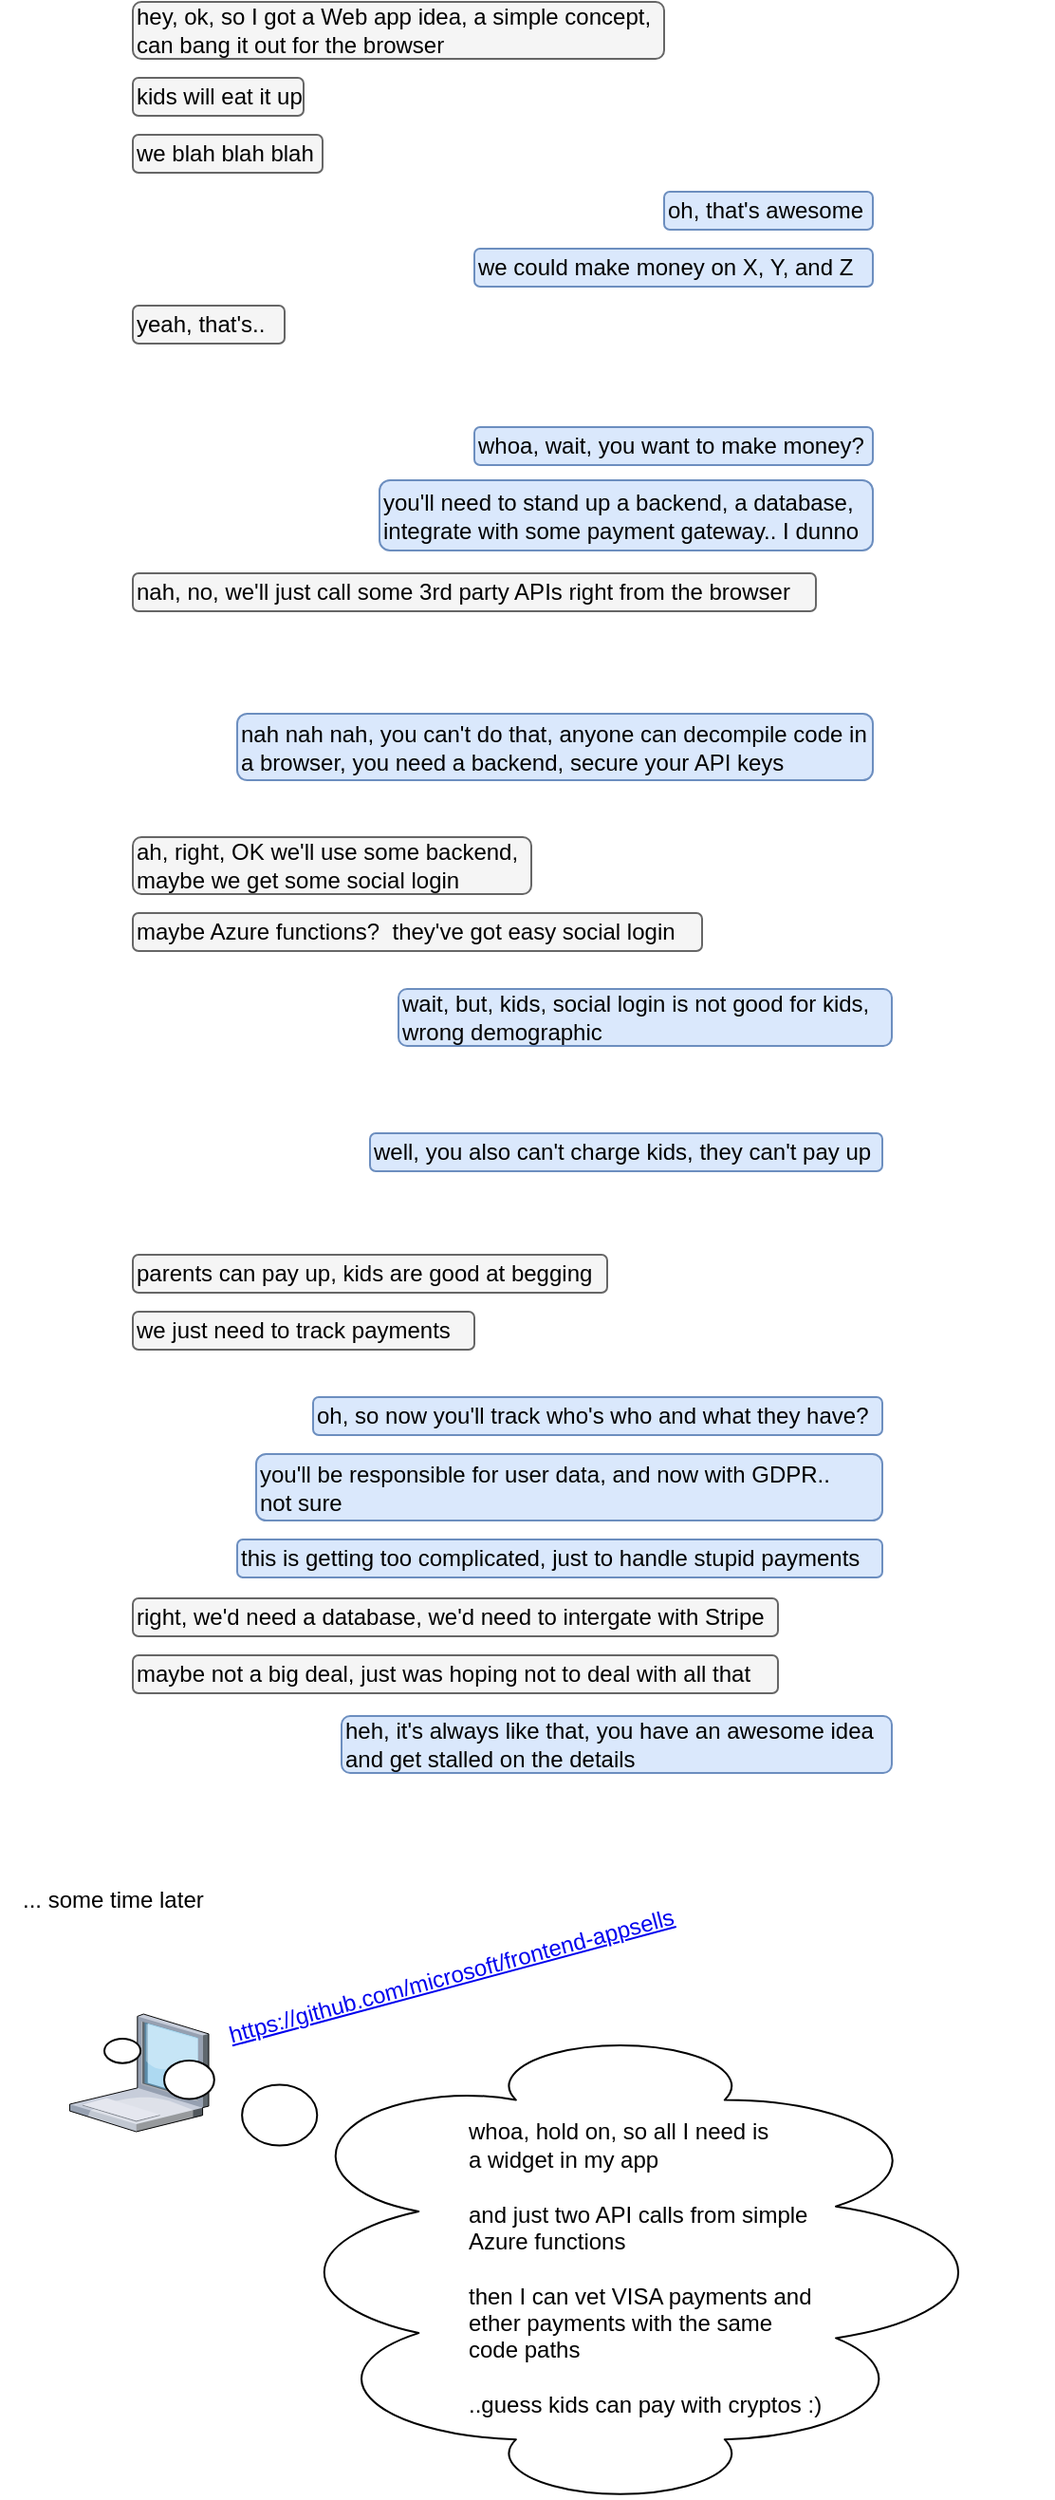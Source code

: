 <mxfile version="13.5.7" type="device"><diagram id="F4UeGR8G8x4CxTJeDhnC" name="Page-1"><mxGraphModel dx="2272" dy="723" grid="1" gridSize="10" guides="1" tooltips="1" connect="1" arrows="1" fold="1" page="1" pageScale="1" pageWidth="850" pageHeight="1100" math="0" shadow="0"><root><mxCell id="0"/><mxCell id="1" parent="0"/><mxCell id="eWTmD1w5ub17sW_WYVaw-1" value="" style="shape=image;html=1;verticalAlign=top;verticalLabelPosition=bottom;labelBackgroundColor=#ffffff;imageAspect=0;aspect=fixed;image=https://cdn4.iconfinder.com/data/icons/avatar-vol-1-3/512/7-128.png" parent="1" vertex="1"><mxGeometry x="-10" y="260" width="60" height="60" as="geometry"/></mxCell><mxCell id="eWTmD1w5ub17sW_WYVaw-2" value="" style="shape=image;html=1;verticalAlign=top;verticalLabelPosition=bottom;labelBackgroundColor=#ffffff;imageAspect=0;aspect=fixed;image=https://cdn4.iconfinder.com/data/icons/avatar-vol-1-3/512/5-128.png" parent="1" vertex="1"><mxGeometry x="455" y="360" width="60" height="60" as="geometry"/></mxCell><mxCell id="eWTmD1w5ub17sW_WYVaw-13" value="&lt;span style=&quot;color: rgb(0 , 0 , 0)&quot;&gt;kids will eat it up&lt;/span&gt;" style="rounded=1;whiteSpace=wrap;html=1;fillColor=#f5f5f5;strokeColor=#666666;fontColor=#333333;align=left;" parent="1" vertex="1"><mxGeometry x="60" y="300" width="90" height="20" as="geometry"/></mxCell><mxCell id="eWTmD1w5ub17sW_WYVaw-16" value="&lt;span style=&quot;color: rgb(0 , 0 , 0)&quot;&gt;hey, ok, so I got a Web app idea, a simple concept, &lt;br&gt;can bang it out for the browser&lt;/span&gt;" style="rounded=1;whiteSpace=wrap;html=1;fillColor=#f5f5f5;strokeColor=#666666;fontColor=#333333;align=left;" parent="1" vertex="1"><mxGeometry x="60" y="260" width="280" height="30" as="geometry"/></mxCell><mxCell id="eWTmD1w5ub17sW_WYVaw-17" value="&lt;span style=&quot;color: rgb(0 , 0 , 0)&quot;&gt;we blah blah blah&lt;/span&gt;" style="rounded=1;whiteSpace=wrap;html=1;fillColor=#f5f5f5;strokeColor=#666666;fontColor=#333333;align=left;" parent="1" vertex="1"><mxGeometry x="60" y="330" width="100" height="20" as="geometry"/></mxCell><mxCell id="eWTmD1w5ub17sW_WYVaw-18" value="we could make money on X, Y, and Z" style="rounded=1;whiteSpace=wrap;html=1;align=left;fillColor=#dae8fc;strokeColor=#6c8ebf;" parent="1" vertex="1"><mxGeometry x="240" y="390" width="210" height="20" as="geometry"/></mxCell><mxCell id="eWTmD1w5ub17sW_WYVaw-19" value="oh, that's awesome" style="rounded=1;whiteSpace=wrap;html=1;align=left;fillColor=#dae8fc;strokeColor=#6c8ebf;" parent="1" vertex="1"><mxGeometry x="340" y="360" width="110" height="20" as="geometry"/></mxCell><mxCell id="eWTmD1w5ub17sW_WYVaw-20" value="" style="shape=image;html=1;verticalAlign=top;verticalLabelPosition=bottom;labelBackgroundColor=#ffffff;imageAspect=0;aspect=fixed;image=https://cdn4.iconfinder.com/data/icons/avatar-vol-1-3/512/7-128.png" parent="1" vertex="1"><mxGeometry x="-10" y="420" width="60" height="60" as="geometry"/></mxCell><mxCell id="eWTmD1w5ub17sW_WYVaw-21" value="&lt;font color=&quot;#000000&quot;&gt;yeah, that's..&amp;nbsp;&lt;/font&gt;" style="rounded=1;whiteSpace=wrap;html=1;fillColor=#f5f5f5;strokeColor=#666666;fontColor=#333333;align=left;" parent="1" vertex="1"><mxGeometry x="60" y="420" width="80" height="20" as="geometry"/></mxCell><mxCell id="eWTmD1w5ub17sW_WYVaw-23" value="whoa, wait, you want to make money?" style="rounded=1;whiteSpace=wrap;html=1;align=left;fillColor=#dae8fc;strokeColor=#6c8ebf;" parent="1" vertex="1"><mxGeometry x="240" y="484" width="210" height="20" as="geometry"/></mxCell><mxCell id="eWTmD1w5ub17sW_WYVaw-24" value="" style="shape=image;html=1;verticalAlign=top;verticalLabelPosition=bottom;labelBackgroundColor=#ffffff;imageAspect=0;aspect=fixed;image=https://cdn0.iconfinder.com/data/icons/kameleon-free-pack/110/Woman-9-128.png;align=left;" parent="1" vertex="1"><mxGeometry x="440" y="459" width="100" height="100" as="geometry"/></mxCell><mxCell id="eWTmD1w5ub17sW_WYVaw-25" value="you'll need to stand up a backend, a database, &lt;br&gt;integrate with some payment gateway.. I dunno" style="rounded=1;whiteSpace=wrap;html=1;align=left;fillColor=#dae8fc;strokeColor=#6c8ebf;" parent="1" vertex="1"><mxGeometry x="190" y="512" width="260" height="37" as="geometry"/></mxCell><mxCell id="eWTmD1w5ub17sW_WYVaw-26" value="" style="shape=image;html=1;verticalAlign=top;verticalLabelPosition=bottom;labelBackgroundColor=#ffffff;imageAspect=0;aspect=fixed;image=https://cdn4.iconfinder.com/data/icons/avatar-vol-1-3/512/7-128.png" parent="1" vertex="1"><mxGeometry x="-10" y="561" width="60" height="60" as="geometry"/></mxCell><mxCell id="eWTmD1w5ub17sW_WYVaw-27" value="&lt;font color=&quot;#000000&quot;&gt;nah, no, we'll just call some 3rd party APIs right from the browser&lt;/font&gt;" style="rounded=1;whiteSpace=wrap;html=1;fillColor=#f5f5f5;strokeColor=#666666;fontColor=#333333;align=left;" parent="1" vertex="1"><mxGeometry x="60" y="561" width="360" height="20" as="geometry"/></mxCell><mxCell id="eWTmD1w5ub17sW_WYVaw-28" value="nah nah nah, you can't do that, anyone can decompile code in a browser, you need a backend, secure your API keys" style="rounded=1;whiteSpace=wrap;html=1;align=left;fillColor=#dae8fc;strokeColor=#6c8ebf;" parent="1" vertex="1"><mxGeometry x="115" y="635" width="335" height="35" as="geometry"/></mxCell><mxCell id="eWTmD1w5ub17sW_WYVaw-29" value="" style="shape=image;html=1;verticalAlign=top;verticalLabelPosition=bottom;labelBackgroundColor=#ffffff;imageAspect=0;aspect=fixed;image=https://cdn0.iconfinder.com/data/icons/kameleon-free-pack/110/Woman-9-128.png;align=left;" parent="1" vertex="1"><mxGeometry x="440" y="610" width="100" height="100" as="geometry"/></mxCell><mxCell id="eWTmD1w5ub17sW_WYVaw-30" value="" style="shape=image;html=1;verticalAlign=top;verticalLabelPosition=bottom;labelBackgroundColor=#ffffff;imageAspect=0;aspect=fixed;image=https://cdn4.iconfinder.com/data/icons/avatar-vol-1-3/512/7-128.png" parent="1" vertex="1"><mxGeometry x="-10" y="700" width="60" height="60" as="geometry"/></mxCell><mxCell id="eWTmD1w5ub17sW_WYVaw-31" value="&lt;font color=&quot;#000000&quot;&gt;maybe Azure functions?&amp;nbsp; they've got easy social login&lt;/font&gt;" style="rounded=1;whiteSpace=wrap;html=1;fillColor=#f5f5f5;strokeColor=#666666;fontColor=#333333;align=left;" parent="1" vertex="1"><mxGeometry x="60" y="740" width="300" height="20" as="geometry"/></mxCell><mxCell id="eWTmD1w5ub17sW_WYVaw-32" value="&lt;font color=&quot;#000000&quot;&gt;ah, right, OK we'll use some backend, &lt;br&gt;maybe we get some social login&amp;nbsp;&lt;/font&gt;" style="rounded=1;whiteSpace=wrap;html=1;fillColor=#f5f5f5;strokeColor=#666666;fontColor=#333333;align=left;" parent="1" vertex="1"><mxGeometry x="60" y="700" width="210" height="30" as="geometry"/></mxCell><mxCell id="eWTmD1w5ub17sW_WYVaw-34" value="" style="shape=image;html=1;verticalAlign=top;verticalLabelPosition=bottom;labelBackgroundColor=#ffffff;imageAspect=0;aspect=fixed;image=https://cdn4.iconfinder.com/data/icons/avatar-vol-1-3/512/5-128.png" parent="1" vertex="1"><mxGeometry x="465" y="780" width="60" height="60" as="geometry"/></mxCell><mxCell id="eWTmD1w5ub17sW_WYVaw-36" value="wait, but, kids, social login is not good for kids, &lt;br&gt;wrong demographic" style="rounded=1;whiteSpace=wrap;html=1;align=left;fillColor=#dae8fc;strokeColor=#6c8ebf;" parent="1" vertex="1"><mxGeometry x="200" y="780" width="260" height="30" as="geometry"/></mxCell><mxCell id="eWTmD1w5ub17sW_WYVaw-37" value="well, you also can't charge kids, they can't pay up" style="rounded=1;whiteSpace=wrap;html=1;align=left;fillColor=#dae8fc;strokeColor=#6c8ebf;" parent="1" vertex="1"><mxGeometry x="185" y="856" width="270" height="20" as="geometry"/></mxCell><mxCell id="eWTmD1w5ub17sW_WYVaw-38" value="" style="shape=image;html=1;verticalAlign=top;verticalLabelPosition=bottom;labelBackgroundColor=#ffffff;imageAspect=0;aspect=fixed;image=https://cdn0.iconfinder.com/data/icons/kameleon-free-pack/110/Woman-9-128.png;align=left;" parent="1" vertex="1"><mxGeometry x="445" y="831" width="100" height="100" as="geometry"/></mxCell><mxCell id="eWTmD1w5ub17sW_WYVaw-39" value="" style="shape=image;html=1;verticalAlign=top;verticalLabelPosition=bottom;labelBackgroundColor=#ffffff;imageAspect=0;aspect=fixed;image=https://cdn4.iconfinder.com/data/icons/avatar-vol-1-3/512/7-128.png" parent="1" vertex="1"><mxGeometry x="-10" y="920" width="60" height="60" as="geometry"/></mxCell><mxCell id="eWTmD1w5ub17sW_WYVaw-40" value="&lt;font color=&quot;#000000&quot;&gt;we just need to track payments&lt;/font&gt;" style="rounded=1;whiteSpace=wrap;html=1;fillColor=#f5f5f5;strokeColor=#666666;fontColor=#333333;align=left;" parent="1" vertex="1"><mxGeometry x="60" y="950" width="180" height="20" as="geometry"/></mxCell><mxCell id="eWTmD1w5ub17sW_WYVaw-41" value="&lt;font color=&quot;#000000&quot;&gt;parents can pay up, kids are good at begging&lt;/font&gt;" style="rounded=1;whiteSpace=wrap;html=1;fillColor=#f5f5f5;strokeColor=#666666;fontColor=#333333;align=left;" parent="1" vertex="1"><mxGeometry x="60" y="920" width="250" height="20" as="geometry"/></mxCell><mxCell id="eWTmD1w5ub17sW_WYVaw-42" value="oh, so now you'll track who's who and what they have?" style="rounded=1;whiteSpace=wrap;html=1;align=left;fillColor=#dae8fc;strokeColor=#6c8ebf;" parent="1" vertex="1"><mxGeometry x="155" y="995" width="300" height="20" as="geometry"/></mxCell><mxCell id="eWTmD1w5ub17sW_WYVaw-43" value="" style="shape=image;html=1;verticalAlign=top;verticalLabelPosition=bottom;labelBackgroundColor=#ffffff;imageAspect=0;aspect=fixed;image=https://cdn0.iconfinder.com/data/icons/kameleon-free-pack/110/Woman-9-128.png;align=left;" parent="1" vertex="1"><mxGeometry x="445" y="970" width="100" height="100" as="geometry"/></mxCell><mxCell id="eWTmD1w5ub17sW_WYVaw-44" value="you'll be responsible for user data, and now with GDPR.. &lt;br&gt;not sure" style="rounded=1;whiteSpace=wrap;html=1;align=left;fillColor=#dae8fc;strokeColor=#6c8ebf;" parent="1" vertex="1"><mxGeometry x="125" y="1025" width="330" height="35" as="geometry"/></mxCell><mxCell id="eWTmD1w5ub17sW_WYVaw-45" value="this is getting too complicated, just to handle stupid payments" style="rounded=1;whiteSpace=wrap;html=1;align=left;fillColor=#dae8fc;strokeColor=#6c8ebf;" parent="1" vertex="1"><mxGeometry x="115" y="1070" width="340" height="20" as="geometry"/></mxCell><mxCell id="eWTmD1w5ub17sW_WYVaw-46" value="" style="shape=image;html=1;verticalAlign=top;verticalLabelPosition=bottom;labelBackgroundColor=#ffffff;imageAspect=0;aspect=fixed;image=https://cdn4.iconfinder.com/data/icons/avatar-vol-1-3/512/7-128.png" parent="1" vertex="1"><mxGeometry x="-10" y="1101" width="60" height="60" as="geometry"/></mxCell><mxCell id="eWTmD1w5ub17sW_WYVaw-47" value="&lt;font color=&quot;#000000&quot;&gt;maybe not a big deal, just was hoping not to deal with all that&lt;/font&gt;" style="rounded=1;whiteSpace=wrap;html=1;fillColor=#f5f5f5;strokeColor=#666666;fontColor=#333333;align=left;" parent="1" vertex="1"><mxGeometry x="60" y="1131" width="340" height="20" as="geometry"/></mxCell><mxCell id="eWTmD1w5ub17sW_WYVaw-48" value="&lt;font color=&quot;#000000&quot;&gt;right, we'd need a database, we'd need to intergate with Stripe&lt;/font&gt;" style="rounded=1;whiteSpace=wrap;html=1;fillColor=#f5f5f5;strokeColor=#666666;fontColor=#333333;align=left;" parent="1" vertex="1"><mxGeometry x="60" y="1101" width="340" height="20" as="geometry"/></mxCell><mxCell id="eWTmD1w5ub17sW_WYVaw-49" value="" style="shape=image;html=1;verticalAlign=top;verticalLabelPosition=bottom;labelBackgroundColor=#ffffff;imageAspect=0;aspect=fixed;image=https://cdn4.iconfinder.com/data/icons/avatar-vol-1-3/512/5-128.png" parent="1" vertex="1"><mxGeometry x="465" y="1163" width="60" height="60" as="geometry"/></mxCell><mxCell id="eWTmD1w5ub17sW_WYVaw-50" value="heh, it's always like that, you have an awesome idea &lt;br&gt;and get stalled on the details" style="rounded=1;whiteSpace=wrap;html=1;align=left;fillColor=#dae8fc;strokeColor=#6c8ebf;" parent="1" vertex="1"><mxGeometry x="170" y="1163" width="290" height="30" as="geometry"/></mxCell><mxCell id="eWTmD1w5ub17sW_WYVaw-52" value="... some time later" style="text;html=1;strokeColor=none;fillColor=none;align=left;verticalAlign=middle;whiteSpace=wrap;rounded=0;" parent="1" vertex="1"><mxGeometry y="1250" width="150" height="20" as="geometry"/></mxCell><mxCell id="eWTmD1w5ub17sW_WYVaw-53" value="" style="shape=image;html=1;verticalAlign=top;verticalLabelPosition=bottom;labelBackgroundColor=#ffffff;imageAspect=0;aspect=fixed;image=https://cdn4.iconfinder.com/data/icons/avatar-vol-1-3/512/7-128.png" parent="1" vertex="1"><mxGeometry x="-9" y="1296" width="60" height="60" as="geometry"/></mxCell><mxCell id="eWTmD1w5ub17sW_WYVaw-56" value="" style="verticalLabelPosition=bottom;aspect=fixed;html=1;verticalAlign=top;strokeColor=none;align=center;outlineConnect=0;shape=mxgraph.citrix.laptop_1;" parent="1" vertex="1"><mxGeometry x="26.73" y="1320" width="73.27" height="62" as="geometry"/></mxCell><mxCell id="eWTmD1w5ub17sW_WYVaw-59" value="" style="whiteSpace=wrap;html=1;shape=mxgraph.basic.cloud_callout;align=left;rotation=90;" parent="1" vertex="1"><mxGeometry x="149.38" y="1228.63" width="241.25" height="450" as="geometry"/></mxCell><mxCell id="eWTmD1w5ub17sW_WYVaw-63" value="whoa, hold on, so all I need is &lt;br&gt;a widget in&amp;nbsp;my app&lt;br&gt;&lt;br&gt;and just two API calls from simple Azure functions&lt;br&gt;&lt;br&gt;then I can vet VISA payments and ether payments with the same code paths&lt;br&gt;&lt;br&gt;..guess kids can pay with cryptos :)" style="text;html=1;strokeColor=none;fillColor=none;align=left;verticalAlign=middle;whiteSpace=wrap;rounded=0;" parent="1" vertex="1"><mxGeometry x="235" y="1358.63" width="190" height="190" as="geometry"/></mxCell><mxCell id="eWTmD1w5ub17sW_WYVaw-64" value="&lt;a href=&quot;https://github.com/microsoft/frontend-appsells&quot;&gt;https://github.com/microsoft/frontend-appsells&lt;/a&gt;" style="text;html=1;strokeColor=none;fillColor=none;align=center;verticalAlign=middle;whiteSpace=wrap;rounded=0;rotation=-15;" parent="1" vertex="1"><mxGeometry x="103" y="1290" width="250" height="20" as="geometry"/></mxCell></root></mxGraphModel></diagram></mxfile>